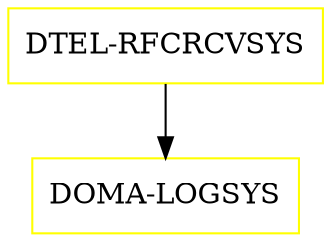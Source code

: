digraph G {
  "DTEL-RFCRCVSYS" [shape=box,color=yellow];
  "DOMA-LOGSYS" [shape=box,color=yellow,URL="./DOMA_LOGSYS.html"];
  "DTEL-RFCRCVSYS" -> "DOMA-LOGSYS";
}
